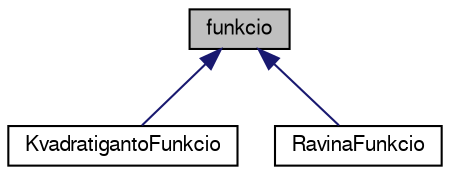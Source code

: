 digraph G
{
  edge [fontname="FreeSans",fontsize="10",labelfontname="FreeSans",labelfontsize="10"];
  node [fontname="FreeSans",fontsize="10",shape=record];
  Node1 [label="funkcio",height=0.2,width=0.4,color="black", fillcolor="grey75", style="filled" fontcolor="black"];
  Node1 -> Node2 [dir=back,color="midnightblue",fontsize="10",style="solid",fontname="FreeSans"];
  Node2 [label="KvadratigantoFunkcio",height=0.2,width=0.4,color="black", fillcolor="white", style="filled",URL="$db/d55/classKvadratigantoFunkcio.html",tooltip="Реализация целевой квадратичной функции."];
  Node1 -> Node3 [dir=back,color="midnightblue",fontsize="10",style="solid",fontname="FreeSans"];
  Node3 [label="RavinaFunkcio",height=0.2,width=0.4,color="black", fillcolor="white", style="filled",URL="$d3/d69/classRavinaFunkcio.html",tooltip="Реализация целевой &quot;овражной&quot; функции."];
}
